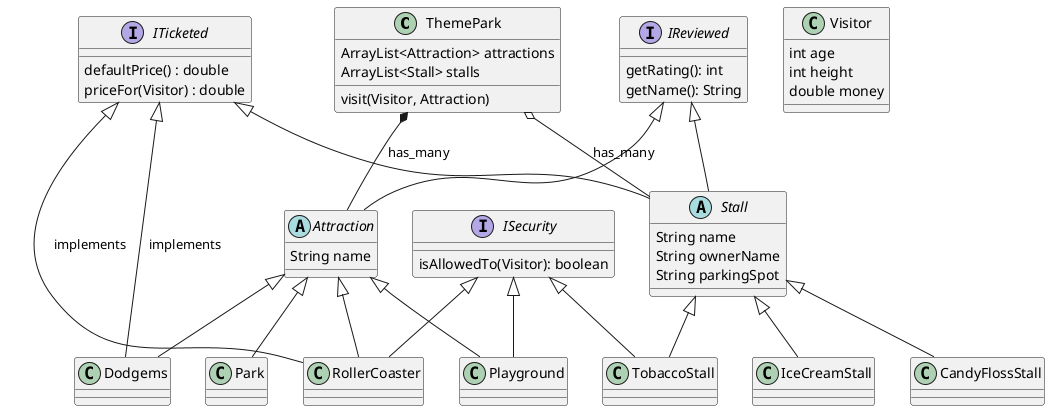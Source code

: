 @startuml
class ThemePark {
  ArrayList<Attraction> attractions
  ArrayList<Stall> stalls
  visit(Visitor, Attraction)
}

class Visitor {
  int age
  int height
  double money
}

abstract class Stall {
  String name
  String ownerName
  String parkingSpot
}

class IceCreamStall {
}

class CandyFlossStall {
}

class TobaccoStall {
}


abstract class Attraction {
  String name
}

class RollerCoaster {
}

class Dodgems {
}

class Park {
}

class Playground {
}

Interface ITicketed {
  defaultPrice() : double
  priceFor(Visitor) : double
}

Interface ISecurity {
  isAllowedTo(Visitor): boolean
}

Interface IReviewed {
  getRating(): int
  getName(): String
}



ThemePark *-- Attraction : has_many
ITicketed <|-- Stall
Attraction <|-- RollerCoaster
Attraction <|-- Dodgems
Attraction <|-- Park
Attraction <|-- Playground
Stall <|-- TobaccoStall
Stall <|-- IceCreamStall
Stall <|-- CandyFlossStall

IReviewed <|-- Attraction
IReviewed <|-- Stall


ISecurity <|-- Playground
ISecurity <|-- TobaccoStall
ISecurity <|-- RollerCoaster

ITicketed <|-- RollerCoaster : implements
ITicketed <|-- Dodgems : implements
ThemePark o-- Stall : has_many
@enduml